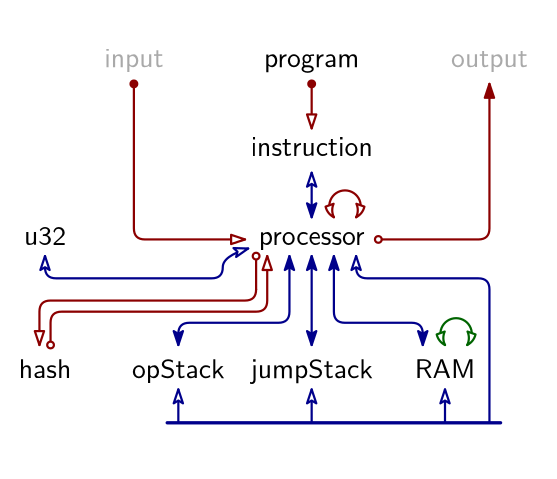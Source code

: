<?xml version="1.0"?>
<!DOCTYPE ipe SYSTEM "ipe.dtd">
<ipe version="70218" creator="Ipe 7.2.24">
<info created="D:20200729150742" modified="D:20221229140740"/>
<preamble>\usepackage{lmodern}
\renewcommand*\familydefault{\sfdefault}
\usepackage[T1]{fontenc}</preamble>
<ipestyle name="basic">
<symbol name="arrow/arc(spx)">
<path stroke="sym-stroke" fill="sym-stroke" pen="sym-pen">
0 0 m
-1 0.333 l
-1 -0.333 l
h
</path>
</symbol>
<symbol name="arrow/farc(spx)">
<path stroke="sym-stroke" fill="white" pen="sym-pen">
0 0 m
-1 0.333 l
-1 -0.333 l
h
</path>
</symbol>
<symbol name="arrow/ptarc(spx)">
<path stroke="sym-stroke" fill="sym-stroke" pen="sym-pen">
0 0 m
-1 0.333 l
-0.8 0 l
-1 -0.333 l
h
</path>
</symbol>
<symbol name="arrow/fptarc(spx)">
<path stroke="sym-stroke" fill="white" pen="sym-pen">
0 0 m
-1 0.333 l
-0.8 0 l
-1 -0.333 l
h
</path>
</symbol>
<symbol name="mark/circle(sx)" transformations="translations">
<path fill="sym-stroke">
0.6 0 0 0.6 0 0 e
0.4 0 0 0.4 0 0 e
</path>
</symbol>
<symbol name="mark/disk(sx)" transformations="translations">
<path fill="sym-stroke">
0.6 0 0 0.6 0 0 e
</path>
</symbol>
<symbol name="mark/fdisk(sfx)" transformations="translations">
<group>
<path fill="sym-fill">
0.5 0 0 0.5 0 0 e
</path>
<path fill="sym-stroke" fillrule="eofill">
0.6 0 0 0.6 0 0 e
0.4 0 0 0.4 0 0 e
</path>
</group>
</symbol>
<symbol name="mark/box(sx)" transformations="translations">
<path fill="sym-stroke" fillrule="eofill">
-0.6 -0.6 m
0.6 -0.6 l
0.6 0.6 l
-0.6 0.6 l
h
-0.4 -0.4 m
0.4 -0.4 l
0.4 0.4 l
-0.4 0.4 l
h
</path>
</symbol>
<symbol name="mark/square(sx)" transformations="translations">
<path fill="sym-stroke">
-0.6 -0.6 m
0.6 -0.6 l
0.6 0.6 l
-0.6 0.6 l
h
</path>
</symbol>
<symbol name="mark/fsquare(sfx)" transformations="translations">
<group>
<path fill="sym-fill">
-0.5 -0.5 m
0.5 -0.5 l
0.5 0.5 l
-0.5 0.5 l
h
</path>
<path fill="sym-stroke" fillrule="eofill">
-0.6 -0.6 m
0.6 -0.6 l
0.6 0.6 l
-0.6 0.6 l
h
-0.4 -0.4 m
0.4 -0.4 l
0.4 0.4 l
-0.4 0.4 l
h
</path>
</group>
</symbol>
<symbol name="mark/cross(sx)" transformations="translations">
<group>
<path fill="sym-stroke">
-0.43 -0.57 m
0.57 0.43 l
0.43 0.57 l
-0.57 -0.43 l
h
</path>
<path fill="sym-stroke">
-0.43 0.57 m
0.57 -0.43 l
0.43 -0.57 l
-0.57 0.43 l
h
</path>
</group>
</symbol>
<symbol name="arrow/fnormal(spx)">
<path stroke="sym-stroke" fill="white" pen="sym-pen">
0 0 m
-1 0.333 l
-1 -0.333 l
h
</path>
</symbol>
<symbol name="arrow/pointed(spx)">
<path stroke="sym-stroke" fill="sym-stroke" pen="sym-pen">
0 0 m
-1 0.333 l
-0.8 0 l
-1 -0.333 l
h
</path>
</symbol>
<symbol name="arrow/fpointed(spx)">
<path stroke="sym-stroke" fill="white" pen="sym-pen">
0 0 m
-1 0.333 l
-0.8 0 l
-1 -0.333 l
h
</path>
</symbol>
<symbol name="arrow/linear(spx)">
<path stroke="sym-stroke" pen="sym-pen">
-1 0.333 m
0 0 l
-1 -0.333 l
</path>
</symbol>
<symbol name="arrow/fdouble(spx)">
<path stroke="sym-stroke" fill="white" pen="sym-pen">
0 0 m
-1 0.333 l
-1 -0.333 l
h
-1 0 m
-2 0.333 l
-2 -0.333 l
h
</path>
</symbol>
<symbol name="arrow/double(spx)">
<path stroke="sym-stroke" fill="sym-stroke" pen="sym-pen">
0 0 m
-1 0.333 l
-1 -0.333 l
h
-1 0 m
-2 0.333 l
-2 -0.333 l
h
</path>
</symbol>
<symbol name="arrow/mid-normal(spx)">
<path stroke="sym-stroke" fill="sym-stroke" pen="sym-pen">
0.5 0 m
-0.5 0.333 l
-0.5 -0.333 l
h
</path>
</symbol>
<symbol name="arrow/mid-fnormal(spx)">
<path stroke="sym-stroke" fill="white" pen="sym-pen">
0.5 0 m
-0.5 0.333 l
-0.5 -0.333 l
h
</path>
</symbol>
<symbol name="arrow/mid-pointed(spx)">
<path stroke="sym-stroke" fill="sym-stroke" pen="sym-pen">
0.5 0 m
-0.5 0.333 l
-0.3 0 l
-0.5 -0.333 l
h
</path>
</symbol>
<symbol name="arrow/mid-fpointed(spx)">
<path stroke="sym-stroke" fill="white" pen="sym-pen">
0.5 0 m
-0.5 0.333 l
-0.3 0 l
-0.5 -0.333 l
h
</path>
</symbol>
<symbol name="arrow/mid-double(spx)">
<path stroke="sym-stroke" fill="sym-stroke" pen="sym-pen">
1 0 m
0 0.333 l
0 -0.333 l
h
0 0 m
-1 0.333 l
-1 -0.333 l
h
</path>
</symbol>
<symbol name="arrow/mid-fdouble(spx)">
<path stroke="sym-stroke" fill="white" pen="sym-pen">
1 0 m
0 0.333 l
0 -0.333 l
h
0 0 m
-1 0.333 l
-1 -0.333 l
h
</path>
</symbol>
<anglesize name="22.5 deg" value="22.5"/>
<anglesize name="30 deg" value="30"/>
<anglesize name="45 deg" value="45"/>
<anglesize name="60 deg" value="60"/>
<anglesize name="90 deg" value="90"/>
<arrowsize name="large" value="10"/>
<arrowsize name="small" value="5"/>
<arrowsize name="tiny" value="3"/>
<color name="blue" value="0 0 1"/>
<color name="brown" value="0.647 0.165 0.165"/>
<color name="darkblue" value="0 0 0.545"/>
<color name="darkcyan" value="0 0.545 0.545"/>
<color name="darkgray" value="0.663"/>
<color name="darkgreen" value="0 0.392 0"/>
<color name="darkmagenta" value="0.545 0 0.545"/>
<color name="darkorange" value="1 0.549 0"/>
<color name="darkred" value="0.545 0 0"/>
<color name="gold" value="1 0.843 0"/>
<color name="gray" value="0.745"/>
<color name="green" value="0 1 0"/>
<color name="lightblue" value="0.678 0.847 0.902"/>
<color name="lightcyan" value="0.878 1 1"/>
<color name="lightgray" value="0.827"/>
<color name="lightgreen" value="0.565 0.933 0.565"/>
<color name="lightyellow" value="1 1 0.878"/>
<color name="navy" value="0 0 0.502"/>
<color name="orange" value="1 0.647 0"/>
<color name="pink" value="1 0.753 0.796"/>
<color name="purple" value="0.627 0.125 0.941"/>
<color name="red" value="1 0 0"/>
<color name="seagreen" value="0.18 0.545 0.341"/>
<color name="turquoise" value="0.251 0.878 0.816"/>
<color name="violet" value="0.933 0.51 0.933"/>
<color name="yellow" value="1 1 0"/>
<dashstyle name="dash dot dotted" value="[4 2 1 2 1 2] 0"/>
<dashstyle name="dash dotted" value="[4 2 1 2] 0"/>
<dashstyle name="dashed" value="[4] 0"/>
<dashstyle name="dotted" value="[1 3] 0"/>
<gridsize name="10 pts (~3.5 mm)" value="10"/>
<gridsize name="14 pts (~5 mm)" value="14"/>
<gridsize name="16 pts (~6 mm)" value="16"/>
<gridsize name="20 pts (~7 mm)" value="20"/>
<gridsize name="28 pts (~10 mm)" value="28"/>
<gridsize name="32 pts (~12 mm)" value="32"/>
<gridsize name="4 pts" value="4"/>
<gridsize name="56 pts (~20 mm)" value="56"/>
<gridsize name="8 pts (~3 mm)" value="8"/>
<opacity name="10%" value="0.1"/>
<opacity name="30%" value="0.3"/>
<opacity name="50%" value="0.5"/>
<opacity name="75%" value="0.75"/>
<pen name="fat" value="1.2"/>
<pen name="heavier" value="0.8"/>
<pen name="ultrafat" value="2"/>
<symbolsize name="large" value="5"/>
<symbolsize name="small" value="2"/>
<symbolsize name="tiny" value="1.1"/>
<textsize name="Huge" value="\Huge"/>
<textsize name="LARGE" value="\LARGE"/>
<textsize name="Large" value="\Large"/>
<textsize name="footnote" value="\footnotesize"/>
<textsize name="huge" value="\huge"/>
<textsize name="large" value="\large"/>
<textsize name="small" value="\small"/>
<textsize name="tiny" value="\tiny"/>
<textstyle name="center" begin="\begin{center}" end="\end{center}"/>
<textstyle name="item" begin="\begin{itemize}\item{}" end="\end{itemize}"/>
<textstyle name="itemize" begin="\begin{itemize}" end="\end{itemize}"/>
<layout paper="500 300" origin="0 0" frame="500 300" skip="128"/>
<tiling name="falling" angle="-60" step="4" width="1"/>
<tiling name="rising" angle="30" step="4" width="1"/>
</ipestyle>
<page>
<layer name="bg"/>
<layer name="table_names"/>
<layer name="eval_args"/>
<layer name="perm_args"/>
<layer name="multi_perm_arg"/>
<layer name="bezout_args"/>
<view layers="bg table_names eval_args perm_args multi_perm_arg bezout_args" active="bg"/>
<path layer="bg" fill="white">
80 216 m
80 44 l
280 44 l
280 216 l
h
</path>
<path layer="eval_args" stroke="darkred" pen="heavier" cap="1" join="1">
172 124 m
172 112 l
</path>
<path layer="perm_args" stroke="darkblue" pen="heavier" cap="1" join="1" arrow="fpointed/small" rarrow="pointed/small">
192 138 m
192 154 l
</path>
<text layer="table_names" matrix="1 0 0 1 -16 -32" transformations="translations" pos="208 160" stroke="black" type="label" width="38.135" height="4.407" depth="1.93" halign="center" valign="baseline">processor</text>
<text matrix="1 0 0 1 -16 -32" transformations="translations" pos="208 192" stroke="black" type="label" width="44.029" height="6.531" depth="0" halign="center" valign="baseline">instruction</text>
<text matrix="1 0 0 1 -16 -32" transformations="translations" pos="208 224" stroke="black" type="label" width="34.343" height="4.407" depth="1.93" halign="center" valign="baseline">program</text>
<text matrix="1 0 0 1 -16 -32" transformations="translations" pos="272 224" stroke="darkgray" type="label" width="27.618" height="5.756" depth="1.93" halign="center" valign="baseline">output</text>
<text transformations="translations" pos="128 192" stroke="darkgray" type="label" width="21.42" height="6.538" depth="1.93" halign="center" valign="baseline">input</text>
<text matrix="1 0 0 1 64 -16" transformations="translations" pos="128 96" stroke="black" type="label" width="44.085" height="6.926" depth="1.93" halign="center" valign="baseline">jumpStack</text>
<text matrix="1 0 0 1 -48 -16" transformations="translations" pos="192 96" stroke="black" type="label" width="33.347" height="6.926" depth="1.93" halign="center" valign="baseline">opStack</text>
<text matrix="1 0 0 1 -16 -16" transformations="translations" pos="256 96" stroke="black" type="label" width="21.793" height="6.919" depth="0" halign="center" valign="baseline">RAM</text>
<text matrix="1 0 0 1 -64 16" transformations="translations" pos="160 64" stroke="black" type="label" width="18.901" height="6.919" depth="0" halign="center" valign="baseline">hash</text>
<path layer="eval_args" matrix="1 0 0 1 0 2" stroke="darkred" pen="heavier" cap="1" join="1" arrow="farc/small">
128 184 m
128 132 l
128 128
132 128 c
168 128 l
</path>
<path matrix="1 0 0 1 0 2" stroke="darkred" pen="heavier" cap="1" join="1" rarrow="arc/small">
256 184 m
256 132 l
256 128
252 128 c
216 128 l
</path>
<path matrix="1 0 0 1 0 2" stroke="darkred" pen="heavier" cap="1" join="1" arrow="fnormal/small">
192 184 m
192 168 l
</path>
<path layer="perm_args" stroke="darkblue" pen="heavier" cap="1" join="1" arrow="pointed/small" rarrow="pointed/small">
192 124 m
192 92 l
</path>
<path stroke="darkblue" pen="heavier" cap="1" join="1" arrow="pointed/small" rarrow="pointed/small">
200 124 m
200 104 l
200 100
204 100 c
228 100 l
232 100
232 96 c
232 92 l
</path>
<path stroke="darkblue" pen="heavier" cap="1" join="1" arrow="pointed/small" rarrow="pointed/small">
184 124 m
184 104 l
184 100
180 100 c
148 100 l
144 100
144 96 c
144 92 l
</path>
<path layer="eval_args" matrix="1 0 0 1 16 10" stroke="darkred" fill="darkred" pen="heavier" cap="1" join="1">
1.20123 0 0 1.20123 176 176 e
</path>
<path matrix="1 0 0 1 40 -46" stroke="darkred" fill="white" pen="heavier" cap="1" join="1">
1.20123 0 0 1.20123 176 176 e
</path>
<path matrix="1 0 0 1 -48 10" stroke="darkred" fill="darkred" pen="heavier" cap="1" join="1">
1.20123 0 0 1.20123 176 176 e
</path>
<path stroke="darkred" pen="heavier" cap="1" join="1" rarrow="farc/small">
176 124 m
176 108 l
176 104
172 104 c
102 104 l
98 104
98 100 c
98 92 l
</path>
<path stroke="darkred" pen="heavier" cap="1" join="1" rarrow="farc/small">
94 92 m
94 104 l
94 108
98 108 c
168 108 l
172 108
172 112 c
</path>
<path matrix="1 0 0 1 -4 -52" stroke="darkred" fill="white" pen="heavier" cap="1" join="1">
1.20123 0 0 1.20123 176 176 e
</path>
<path matrix="1 0 0 1 -78 -84" stroke="darkred" fill="white" pen="heavier" cap="1" join="1">
1.20123 0 0 1.20123 176 176 e
</path>
<path layer="multi_perm_arg" stroke="darkblue" pen="heavier" cap="1" join="1" rarrow="fpointed/small">
208 124 m
208 120 l
208 116
212 116 c
252 116 l
256 116
256 112 c
256 64 l
</path>
<path stroke="darkblue" pen="heavier" cap="1" join="1" rarrow="fpointed/small">
240 76 m
240 64 l
</path>
<path stroke="darkblue" pen="heavier" cap="1" join="1" rarrow="fpointed/small">
192 76 m
192 64 l
</path>
<path stroke="darkblue" pen="heavier" cap="1" join="1" rarrow="fpointed/small">
144 76 m
144 64 l
</path>
<path stroke="darkblue" pen="fat" cap="1" join="1">
140 64 m
260 64 l
</path>
<path layer="bezout_args" matrix="-0.499978 0.499979 -0.499979 -0.499978 369.995 62.0012" stroke="darkgreen" pen="heavier" cap="1" join="1" arrow="farc/small" rarrow="farc/small">
160 100 m
8 0 0 -8 160 92 152 92 a
</path>
<path layer="eval_args" matrix="-0.499978 0.499979 -0.499979 -0.499978 329.995 108.001" stroke="darkred" pen="heavier" cap="1" join="1" arrow="farc/small" rarrow="farc/small">
160 100 m
8 0 0 -8 160 92 152 92 a
</path>
<text layer="table_names" transformations="translations" pos="96 128" stroke="black" type="label" width="15.11" height="6.531" depth="0" halign="center" valign="baseline">u32</text>
<path layer="perm_args" stroke="darkblue" pen="heavier" cap="1" join="1" arrow="fpointed/small" rarrow="fpointed/small">
96 124 m
96 120 l
96 116
100 116 c
156 116 l
160 116
160 120 c
160 124
169.127 126.735 c
</path>
</page>
</ipe>

